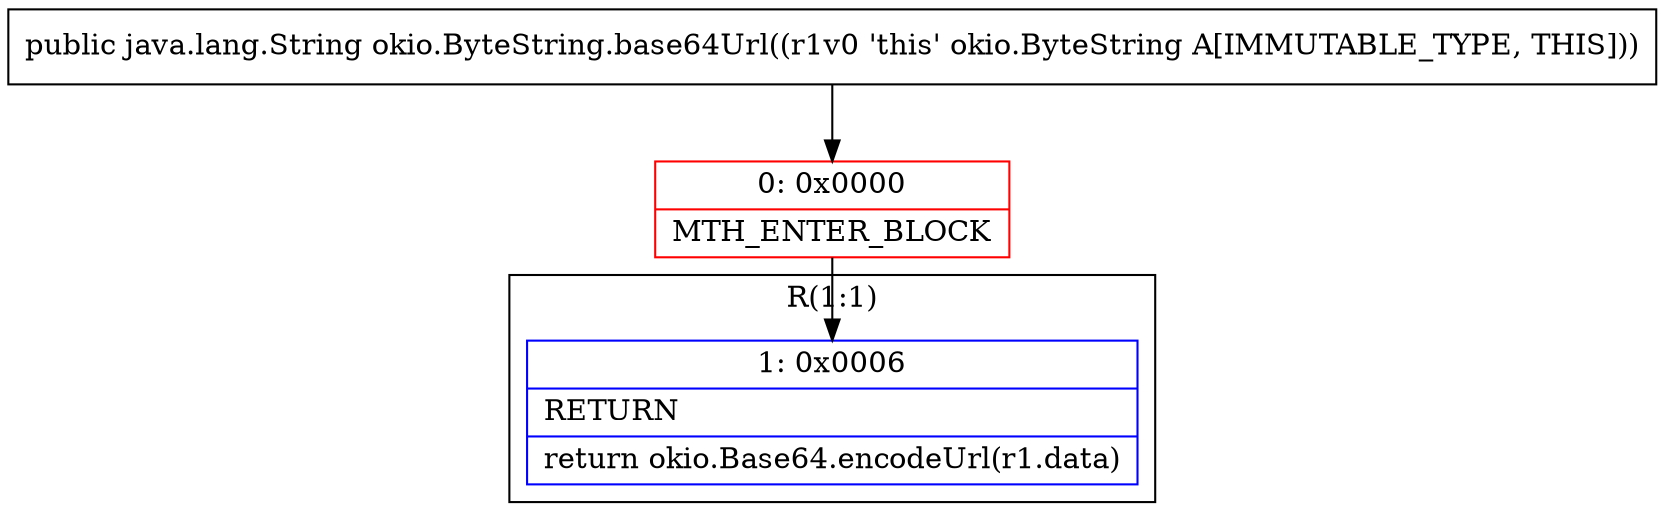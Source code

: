 digraph "CFG forokio.ByteString.base64Url()Ljava\/lang\/String;" {
subgraph cluster_Region_181774222 {
label = "R(1:1)";
node [shape=record,color=blue];
Node_1 [shape=record,label="{1\:\ 0x0006|RETURN\l|return okio.Base64.encodeUrl(r1.data)\l}"];
}
Node_0 [shape=record,color=red,label="{0\:\ 0x0000|MTH_ENTER_BLOCK\l}"];
MethodNode[shape=record,label="{public java.lang.String okio.ByteString.base64Url((r1v0 'this' okio.ByteString A[IMMUTABLE_TYPE, THIS])) }"];
MethodNode -> Node_0;
Node_0 -> Node_1;
}

